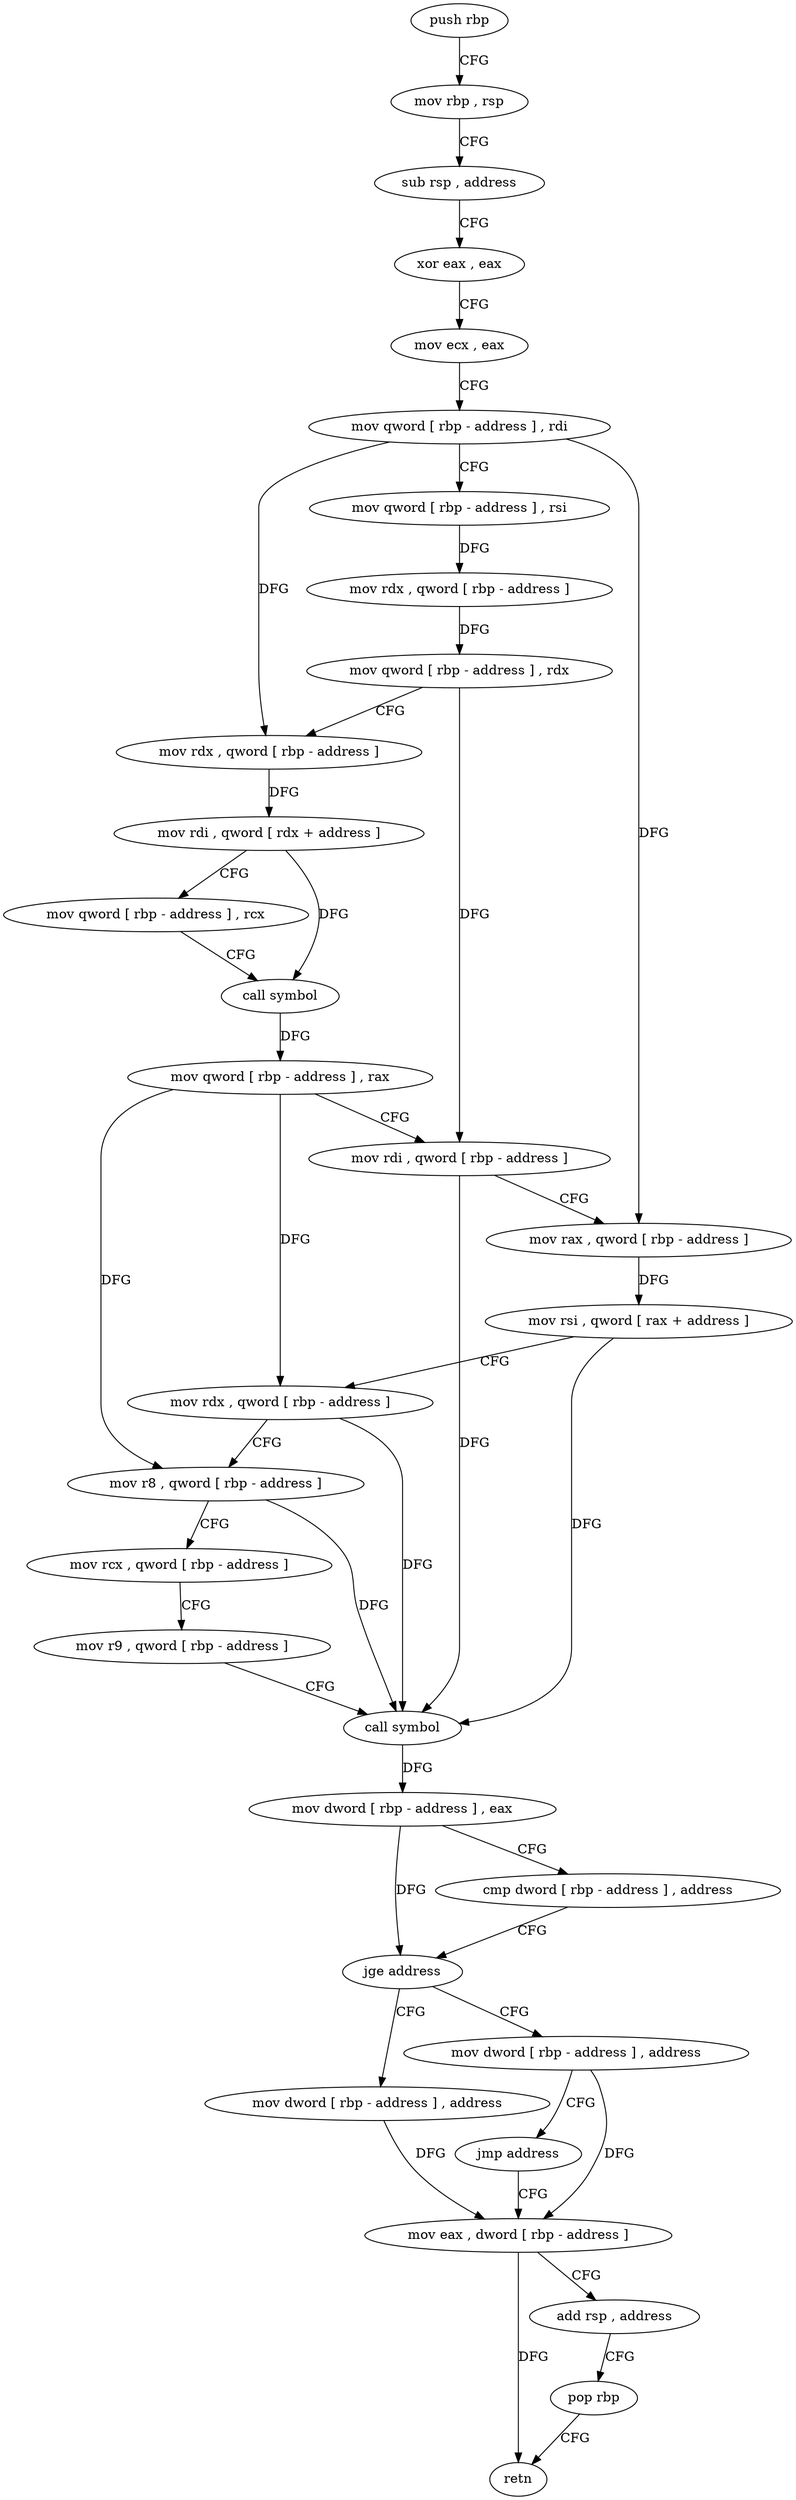 digraph "func" {
"4213200" [label = "push rbp" ]
"4213201" [label = "mov rbp , rsp" ]
"4213204" [label = "sub rsp , address" ]
"4213208" [label = "xor eax , eax" ]
"4213210" [label = "mov ecx , eax" ]
"4213212" [label = "mov qword [ rbp - address ] , rdi" ]
"4213216" [label = "mov qword [ rbp - address ] , rsi" ]
"4213220" [label = "mov rdx , qword [ rbp - address ]" ]
"4213224" [label = "mov qword [ rbp - address ] , rdx" ]
"4213228" [label = "mov rdx , qword [ rbp - address ]" ]
"4213232" [label = "mov rdi , qword [ rdx + address ]" ]
"4213236" [label = "mov qword [ rbp - address ] , rcx" ]
"4213240" [label = "call symbol" ]
"4213245" [label = "mov qword [ rbp - address ] , rax" ]
"4213249" [label = "mov rdi , qword [ rbp - address ]" ]
"4213253" [label = "mov rax , qword [ rbp - address ]" ]
"4213257" [label = "mov rsi , qword [ rax + address ]" ]
"4213261" [label = "mov rdx , qword [ rbp - address ]" ]
"4213265" [label = "mov r8 , qword [ rbp - address ]" ]
"4213269" [label = "mov rcx , qword [ rbp - address ]" ]
"4213273" [label = "mov r9 , qword [ rbp - address ]" ]
"4213277" [label = "call symbol" ]
"4213282" [label = "mov dword [ rbp - address ] , eax" ]
"4213285" [label = "cmp dword [ rbp - address ] , address" ]
"4213289" [label = "jge address" ]
"4213307" [label = "mov dword [ rbp - address ] , address" ]
"4213295" [label = "mov dword [ rbp - address ] , address" ]
"4213314" [label = "mov eax , dword [ rbp - address ]" ]
"4213302" [label = "jmp address" ]
"4213317" [label = "add rsp , address" ]
"4213321" [label = "pop rbp" ]
"4213322" [label = "retn" ]
"4213200" -> "4213201" [ label = "CFG" ]
"4213201" -> "4213204" [ label = "CFG" ]
"4213204" -> "4213208" [ label = "CFG" ]
"4213208" -> "4213210" [ label = "CFG" ]
"4213210" -> "4213212" [ label = "CFG" ]
"4213212" -> "4213216" [ label = "CFG" ]
"4213212" -> "4213228" [ label = "DFG" ]
"4213212" -> "4213253" [ label = "DFG" ]
"4213216" -> "4213220" [ label = "DFG" ]
"4213220" -> "4213224" [ label = "DFG" ]
"4213224" -> "4213228" [ label = "CFG" ]
"4213224" -> "4213249" [ label = "DFG" ]
"4213228" -> "4213232" [ label = "DFG" ]
"4213232" -> "4213236" [ label = "CFG" ]
"4213232" -> "4213240" [ label = "DFG" ]
"4213236" -> "4213240" [ label = "CFG" ]
"4213240" -> "4213245" [ label = "DFG" ]
"4213245" -> "4213249" [ label = "CFG" ]
"4213245" -> "4213261" [ label = "DFG" ]
"4213245" -> "4213265" [ label = "DFG" ]
"4213249" -> "4213253" [ label = "CFG" ]
"4213249" -> "4213277" [ label = "DFG" ]
"4213253" -> "4213257" [ label = "DFG" ]
"4213257" -> "4213261" [ label = "CFG" ]
"4213257" -> "4213277" [ label = "DFG" ]
"4213261" -> "4213265" [ label = "CFG" ]
"4213261" -> "4213277" [ label = "DFG" ]
"4213265" -> "4213269" [ label = "CFG" ]
"4213265" -> "4213277" [ label = "DFG" ]
"4213269" -> "4213273" [ label = "CFG" ]
"4213273" -> "4213277" [ label = "CFG" ]
"4213277" -> "4213282" [ label = "DFG" ]
"4213282" -> "4213285" [ label = "CFG" ]
"4213282" -> "4213289" [ label = "DFG" ]
"4213285" -> "4213289" [ label = "CFG" ]
"4213289" -> "4213307" [ label = "CFG" ]
"4213289" -> "4213295" [ label = "CFG" ]
"4213307" -> "4213314" [ label = "DFG" ]
"4213295" -> "4213302" [ label = "CFG" ]
"4213295" -> "4213314" [ label = "DFG" ]
"4213314" -> "4213317" [ label = "CFG" ]
"4213314" -> "4213322" [ label = "DFG" ]
"4213302" -> "4213314" [ label = "CFG" ]
"4213317" -> "4213321" [ label = "CFG" ]
"4213321" -> "4213322" [ label = "CFG" ]
}
